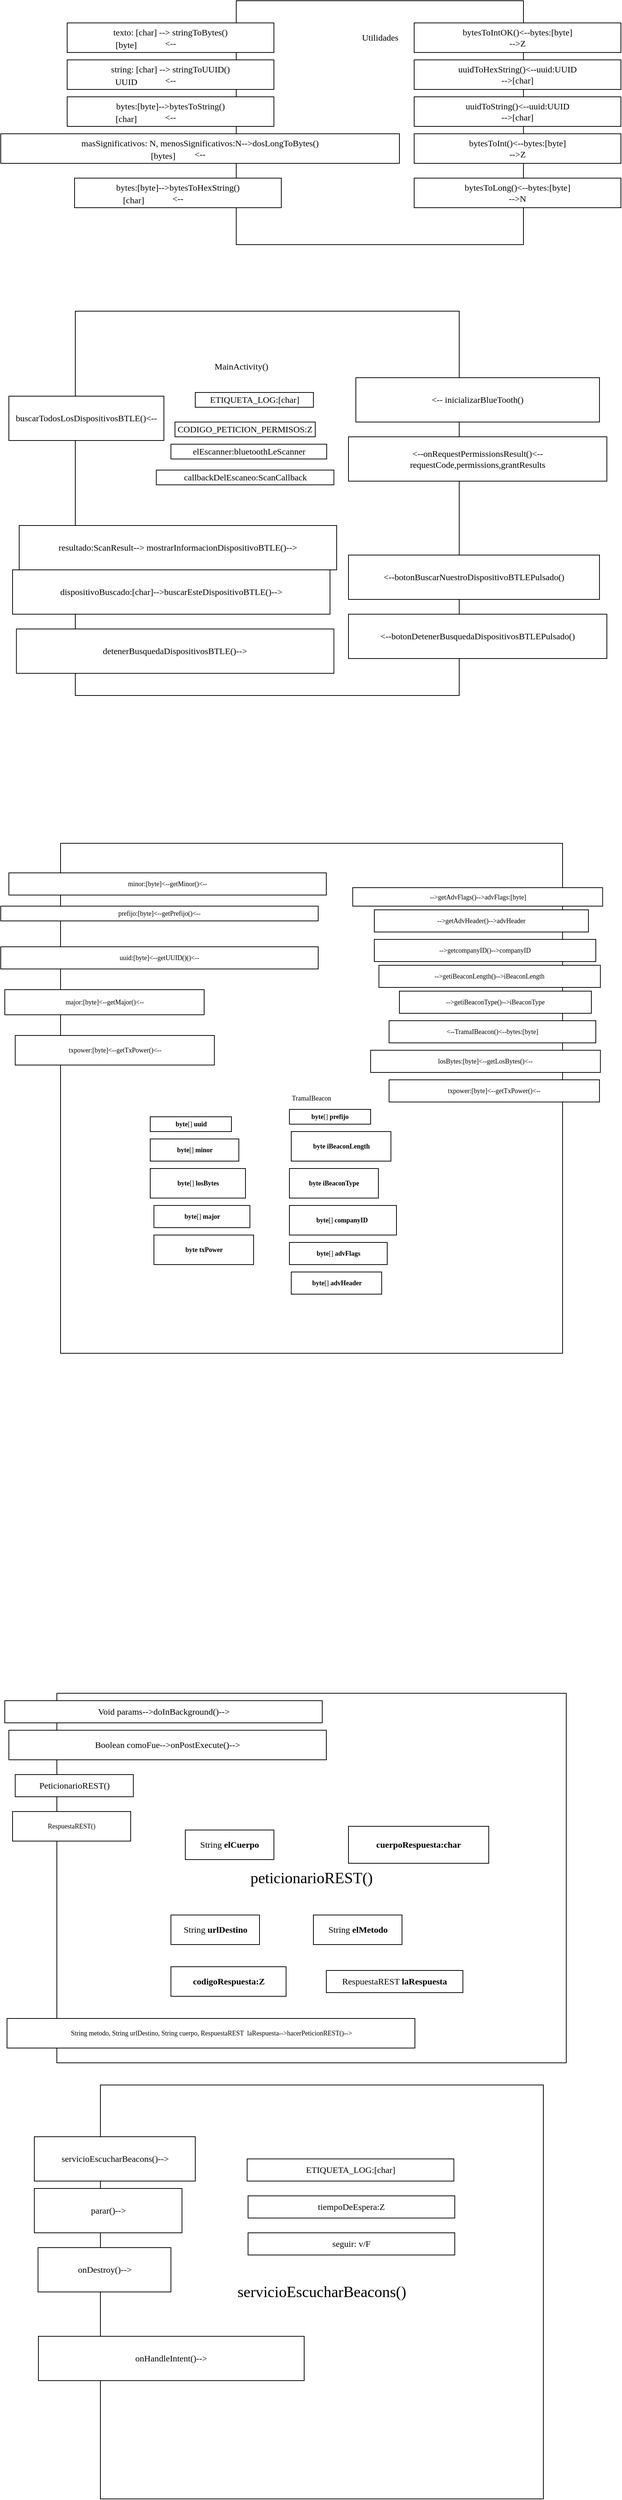 <mxfile version="15.4.0" type="device"><diagram id="sGb2-kgjWDvVE_BvxnT7" name="Page-1"><mxGraphModel dx="3333" dy="494" grid="1" gridSize="10" guides="1" tooltips="1" connect="1" arrows="1" fold="1" page="1" pageScale="1" pageWidth="827" pageHeight="1169" math="0" shadow="0"><root><mxCell id="0"/><mxCell id="1" parent="0"/><mxCell id="Pj0RJ7AQPnHs4wU2lc1F-1" value="" style="rounded=0;whiteSpace=wrap;html=1;fontFamily=Roboto Mono;fontSource=https%3A%2F%2Ffonts.googleapis.com%2Fcss%3Ffamily%3DRoboto%2BMono;" parent="1" vertex="1"><mxGeometry x="-2162" y="50" width="389" height="330" as="geometry"/></mxCell><mxCell id="Pj0RJ7AQPnHs4wU2lc1F-2" value="Utilidades" style="text;html=1;strokeColor=none;fillColor=none;align=center;verticalAlign=middle;whiteSpace=wrap;rounded=0;fontFamily=Roboto Mono;fontSource=https%3A%2F%2Ffonts.googleapis.com%2Fcss%3Ffamily%3DRoboto%2BMono;" parent="1" vertex="1"><mxGeometry x="-1987" y="90" width="40" height="20" as="geometry"/></mxCell><mxCell id="Pj0RJ7AQPnHs4wU2lc1F-3" value="&lt;font face=&quot;Roboto Mono&quot; data-font-src=&quot;https://fonts.googleapis.com/css?family=Roboto+Mono&quot;&gt;texto: [char] --&amp;gt; stringToBytes()&lt;br&gt;&amp;lt;--&lt;/font&gt;" style="rounded=0;whiteSpace=wrap;html=1;" parent="1" vertex="1"><mxGeometry x="-2391" y="80" width="280" height="40" as="geometry"/></mxCell><mxCell id="Pj0RJ7AQPnHs4wU2lc1F-4" value="[byte]" style="text;html=1;strokeColor=none;fillColor=none;align=center;verticalAlign=middle;whiteSpace=wrap;rounded=0;fontFamily=Roboto Mono;fontSource=https%3A%2F%2Ffonts.googleapis.com%2Fcss%3Ffamily%3DRoboto%2BMono;" parent="1" vertex="1"><mxGeometry x="-2331" y="100" width="40" height="20" as="geometry"/></mxCell><mxCell id="Pj0RJ7AQPnHs4wU2lc1F-5" value="&lt;font face=&quot;Roboto Mono&quot; data-font-src=&quot;https://fonts.googleapis.com/css?family=Roboto+Mono&quot;&gt;string: [char] --&amp;gt; stringToUUID()&lt;br&gt;&amp;lt;--&lt;/font&gt;" style="rounded=0;whiteSpace=wrap;html=1;" parent="1" vertex="1"><mxGeometry x="-2391" y="130" width="280" height="40" as="geometry"/></mxCell><mxCell id="Pj0RJ7AQPnHs4wU2lc1F-6" value="UUID" style="text;html=1;strokeColor=none;fillColor=none;align=center;verticalAlign=middle;whiteSpace=wrap;rounded=0;fontFamily=Roboto Mono;fontSource=https%3A%2F%2Ffonts.googleapis.com%2Fcss%3Ffamily%3DRoboto%2BMono;" parent="1" vertex="1"><mxGeometry x="-2331" y="150" width="40" height="20" as="geometry"/></mxCell><mxCell id="Pj0RJ7AQPnHs4wU2lc1F-7" value="bytes:[byte]--&amp;gt;bytesToString()&lt;br&gt;&amp;lt;--" style="rounded=0;whiteSpace=wrap;html=1;fontFamily=Roboto Mono;fontSource=https%3A%2F%2Ffonts.googleapis.com%2Fcss%3Ffamily%3DRoboto%2BMono;" parent="1" vertex="1"><mxGeometry x="-2391" y="180" width="280" height="40" as="geometry"/></mxCell><mxCell id="Pj0RJ7AQPnHs4wU2lc1F-8" value="[char]" style="text;html=1;strokeColor=none;fillColor=none;align=center;verticalAlign=middle;whiteSpace=wrap;rounded=0;fontFamily=Roboto Mono;fontSource=https%3A%2F%2Ffonts.googleapis.com%2Fcss%3Ffamily%3DRoboto%2BMono;" parent="1" vertex="1"><mxGeometry x="-2331" y="200" width="40" height="20" as="geometry"/></mxCell><mxCell id="Pj0RJ7AQPnHs4wU2lc1F-9" value="masSignificativos: N,&amp;nbsp;&lt;span style=&quot;background-color: rgb(255, 255, 255);&quot;&gt;menosSignificativos:N--&amp;gt;&lt;/span&gt;&lt;span style=&quot;background-color: rgb(255, 255, 255);&quot;&gt;dosLongToBytes()&lt;br&gt;&amp;lt;--&lt;br&gt;&lt;/span&gt;" style="rounded=0;whiteSpace=wrap;html=1;fontFamily=Roboto Mono;fontSource=https%3A%2F%2Ffonts.googleapis.com%2Fcss%3Ffamily%3DRoboto%2BMono;" parent="1" vertex="1"><mxGeometry x="-2481" y="230" width="540" height="40" as="geometry"/></mxCell><mxCell id="Pj0RJ7AQPnHs4wU2lc1F-10" value="[bytes]" style="text;html=1;strokeColor=none;fillColor=none;align=center;verticalAlign=middle;whiteSpace=wrap;rounded=0;fontFamily=Roboto Mono;fontSource=https%3A%2F%2Ffonts.googleapis.com%2Fcss%3Ffamily%3DRoboto%2BMono;" parent="1" vertex="1"><mxGeometry x="-2281" y="250" width="40" height="20" as="geometry"/></mxCell><mxCell id="Pj0RJ7AQPnHs4wU2lc1F-11" value="bytes:[byte]--&amp;gt;bytesToHexString()&lt;br&gt;&amp;lt;--" style="rounded=0;whiteSpace=wrap;html=1;fontFamily=Roboto Mono;fontSource=https%3A%2F%2Ffonts.googleapis.com%2Fcss%3Ffamily%3DRoboto%2BMono;" parent="1" vertex="1"><mxGeometry x="-2381" y="290" width="280" height="40" as="geometry"/></mxCell><mxCell id="Pj0RJ7AQPnHs4wU2lc1F-12" value="[char]" style="text;html=1;strokeColor=none;fillColor=none;align=center;verticalAlign=middle;whiteSpace=wrap;rounded=0;fontFamily=Roboto Mono;fontSource=https%3A%2F%2Ffonts.googleapis.com%2Fcss%3Ffamily%3DRoboto%2BMono;" parent="1" vertex="1"><mxGeometry x="-2321" y="310" width="40" height="20" as="geometry"/></mxCell><mxCell id="Pj0RJ7AQPnHs4wU2lc1F-13" value="&lt;font&gt;uuidToString()&amp;lt;--uuid:UUID&lt;br&gt;--&amp;gt;[char]&lt;br&gt;&lt;/font&gt;" style="rounded=0;whiteSpace=wrap;html=1;fontFamily=Roboto Mono;fontSource=https%3A%2F%2Ffonts.googleapis.com%2Fcss%3Ffamily%3DRoboto%2BMono;" parent="1" vertex="1"><mxGeometry x="-1921" y="180" width="280" height="40" as="geometry"/></mxCell><mxCell id="Pj0RJ7AQPnHs4wU2lc1F-14" value="&lt;font&gt;uuidToHexString()&amp;lt;--uuid:UUID&lt;br&gt;--&amp;gt;[char]&lt;br&gt;&lt;/font&gt;" style="rounded=0;whiteSpace=wrap;html=1;fontFamily=Roboto Mono;fontSource=https%3A%2F%2Ffonts.googleapis.com%2Fcss%3Ffamily%3DRoboto%2BMono;" parent="1" vertex="1"><mxGeometry x="-1921" y="130" width="280" height="40" as="geometry"/></mxCell><mxCell id="Pj0RJ7AQPnHs4wU2lc1F-15" value="&lt;font&gt;bytesToInt()&amp;lt;--bytes:[byte]&lt;br&gt;--&amp;gt;Z&lt;br&gt;&lt;/font&gt;" style="rounded=0;whiteSpace=wrap;html=1;fontFamily=Roboto Mono;fontSource=https%3A%2F%2Ffonts.googleapis.com%2Fcss%3Ffamily%3DRoboto%2BMono;" parent="1" vertex="1"><mxGeometry x="-1921" y="230" width="280" height="40" as="geometry"/></mxCell><mxCell id="Pj0RJ7AQPnHs4wU2lc1F-16" value="&lt;font&gt;bytesToLong()&amp;lt;--bytes:[byte]&lt;br&gt;--&amp;gt;N&lt;br&gt;&lt;/font&gt;" style="rounded=0;whiteSpace=wrap;html=1;fontFamily=Roboto Mono;fontSource=https%3A%2F%2Ffonts.googleapis.com%2Fcss%3Ffamily%3DRoboto%2BMono;" parent="1" vertex="1"><mxGeometry x="-1921" y="290" width="280" height="40" as="geometry"/></mxCell><mxCell id="Pj0RJ7AQPnHs4wU2lc1F-17" value="&lt;font&gt;bytesToIntOK()&amp;lt;--bytes:[byte]&lt;br&gt;--&amp;gt;Z&lt;br&gt;&lt;/font&gt;" style="rounded=0;whiteSpace=wrap;html=1;fontFamily=Roboto Mono;fontSource=https%3A%2F%2Ffonts.googleapis.com%2Fcss%3Ffamily%3DRoboto%2BMono;" parent="1" vertex="1"><mxGeometry x="-1921" y="80" width="280" height="40" as="geometry"/></mxCell><mxCell id="Pj0RJ7AQPnHs4wU2lc1F-18" value="" style="whiteSpace=wrap;html=1;aspect=fixed;fontFamily=Roboto Mono;fontSource=https%3A%2F%2Ffonts.googleapis.com%2Fcss%3Ffamily%3DRoboto%2BMono;" parent="1" vertex="1"><mxGeometry x="-2380" y="470" width="520" height="520" as="geometry"/></mxCell><mxCell id="Pj0RJ7AQPnHs4wU2lc1F-19" value="MainActivity()" style="text;html=1;strokeColor=none;fillColor=none;align=center;verticalAlign=middle;whiteSpace=wrap;rounded=0;fontFamily=Roboto Mono;fontSource=https%3A%2F%2Ffonts.googleapis.com%2Fcss%3Ffamily%3DRoboto%2BMono;" parent="1" vertex="1"><mxGeometry x="-2175" y="535" width="40" height="20" as="geometry"/></mxCell><mxCell id="Pj0RJ7AQPnHs4wU2lc1F-20" value="ETIQUETA_LOG:[char]" style="rounded=0;whiteSpace=wrap;html=1;fontFamily=Roboto Mono;fontSource=https%3A%2F%2Ffonts.googleapis.com%2Fcss%3Ffamily%3DRoboto%2BMono;" parent="1" vertex="1"><mxGeometry x="-2217.5" y="580" width="160" height="20" as="geometry"/></mxCell><mxCell id="Pj0RJ7AQPnHs4wU2lc1F-21" value="CODIGO_PETICION_PERMISOS:Z" style="rounded=0;whiteSpace=wrap;html=1;fontFamily=Roboto Mono;fontSource=https%3A%2F%2Ffonts.googleapis.com%2Fcss%3Ffamily%3DRoboto%2BMono;" parent="1" vertex="1"><mxGeometry x="-2245" y="620" width="190" height="20" as="geometry"/></mxCell><mxCell id="Pj0RJ7AQPnHs4wU2lc1F-22" value="elEscanner:bluetoothLeScanner" style="rounded=0;whiteSpace=wrap;html=1;fontFamily=Roboto Mono;fontSource=https%3A%2F%2Ffonts.googleapis.com%2Fcss%3Ffamily%3DRoboto%2BMono;" parent="1" vertex="1"><mxGeometry x="-2250.5" y="650" width="211" height="20" as="geometry"/></mxCell><mxCell id="Pj0RJ7AQPnHs4wU2lc1F-23" value="callbackDelEscaneo:ScanCallback" style="rounded=0;whiteSpace=wrap;html=1;fontFamily=Roboto Mono;fontSource=https%3A%2F%2Ffonts.googleapis.com%2Fcss%3Ffamily%3DRoboto%2BMono;" parent="1" vertex="1"><mxGeometry x="-2270.25" y="685" width="240.5" height="20" as="geometry"/></mxCell><mxCell id="Pj0RJ7AQPnHs4wU2lc1F-24" value="buscarTodosLosDispositivosBTLE()&amp;lt;--" style="rounded=0;whiteSpace=wrap;html=1;fontFamily=Roboto Mono;fontSource=https%3A%2F%2Ffonts.googleapis.com%2Fcss%3Ffamily%3DRoboto%2BMono;" parent="1" vertex="1"><mxGeometry x="-2470" y="585" width="210" height="60" as="geometry"/></mxCell><mxCell id="Pj0RJ7AQPnHs4wU2lc1F-25" value="resultado:ScanResult--&amp;gt;&amp;nbsp;&lt;span style=&quot;background-color: rgb(255 , 255 , 255) ; font-family: &amp;#34;consolas&amp;#34;&quot;&gt;mostrarInformacionDispositivoBTLE()--&amp;gt;&lt;/span&gt;" style="rounded=0;whiteSpace=wrap;html=1;fontFamily=Roboto Mono;fontSource=https%3A%2F%2Ffonts.googleapis.com%2Fcss%3Ffamily%3DRoboto%2BMono;" parent="1" vertex="1"><mxGeometry x="-2456" y="760" width="430" height="60" as="geometry"/></mxCell><mxCell id="Pj0RJ7AQPnHs4wU2lc1F-26" value="dispositivoBuscado:[char]--&amp;gt;buscarEsteDispositivoBTLE()--&amp;gt;" style="rounded=0;whiteSpace=wrap;html=1;fontFamily=Roboto Mono;fontSource=https%3A%2F%2Ffonts.googleapis.com%2Fcss%3Ffamily%3DRoboto%2BMono;" parent="1" vertex="1"><mxGeometry x="-2465" y="820" width="430" height="60" as="geometry"/></mxCell><mxCell id="Pj0RJ7AQPnHs4wU2lc1F-27" value="detenerBusquedaDispositivosBTLE()--&amp;gt;" style="rounded=0;whiteSpace=wrap;html=1;fontFamily=Roboto Mono;fontSource=https%3A%2F%2Ffonts.googleapis.com%2Fcss%3Ffamily%3DRoboto%2BMono;" parent="1" vertex="1"><mxGeometry x="-2459.75" y="900" width="430" height="60" as="geometry"/></mxCell><mxCell id="Pj0RJ7AQPnHs4wU2lc1F-28" value="&amp;lt;--&amp;nbsp;&lt;span style=&quot;background-color: rgb(255 , 255 , 255) ; font-family: &amp;#34;consolas&amp;#34;&quot;&gt;inicializarBlueTooth()&lt;/span&gt;" style="rounded=0;whiteSpace=wrap;html=1;fontFamily=Roboto Mono;fontSource=https%3A%2F%2Ffonts.googleapis.com%2Fcss%3Ffamily%3DRoboto%2BMono;" parent="1" vertex="1"><mxGeometry x="-2000" y="560" width="330" height="60" as="geometry"/></mxCell><mxCell id="Pj0RJ7AQPnHs4wU2lc1F-29" value="&amp;lt;--&lt;span style=&quot;background-color: rgb(255 , 255 , 255) ; font-family: &amp;#34;consolas&amp;#34;&quot;&gt;onRequestPermissionsResult()&amp;lt;--&lt;/span&gt;&lt;span style=&quot;background-color: rgb(255 , 255 , 255) ; font-family: &amp;#34;consolas&amp;#34;&quot;&gt;requestCode,&lt;/span&gt;&lt;span style=&quot;background-color: rgb(255 , 255 , 255) ; font-family: &amp;#34;consolas&amp;#34;&quot;&gt;permissions,&lt;/span&gt;&lt;span style=&quot;background-color: rgb(255 , 255 , 255) ; font-family: &amp;#34;consolas&amp;#34;&quot;&gt;grantResults&lt;/span&gt;" style="rounded=0;whiteSpace=wrap;html=1;fontFamily=Roboto Mono;fontSource=https%3A%2F%2Ffonts.googleapis.com%2Fcss%3Ffamily%3DRoboto%2BMono;" parent="1" vertex="1"><mxGeometry x="-2010" y="640" width="350" height="60" as="geometry"/></mxCell><mxCell id="Pj0RJ7AQPnHs4wU2lc1F-31" value="&amp;lt;--&lt;span style=&quot;background-color: rgb(255 , 255 , 255) ; font-family: &amp;#34;consolas&amp;#34;&quot;&gt;botonBuscarNuestroDispositivoBTLEPulsado()&lt;/span&gt;" style="rounded=0;whiteSpace=wrap;html=1;fontFamily=Roboto Mono;fontSource=https%3A%2F%2Ffonts.googleapis.com%2Fcss%3Ffamily%3DRoboto%2BMono;" parent="1" vertex="1"><mxGeometry x="-2010" y="800" width="340" height="60" as="geometry"/></mxCell><mxCell id="Pj0RJ7AQPnHs4wU2lc1F-32" value="&amp;lt;--&lt;span style=&quot;background-color: rgb(255, 255, 255);&quot;&gt;botonDetenerBusquedaDispositivosBTLEPulsado()&lt;/span&gt;" style="rounded=0;whiteSpace=wrap;html=1;fontFamily=Roboto Mono;fontSource=https%3A%2F%2Ffonts.googleapis.com%2Fcss%3Ffamily%3DRoboto%2BMono;" parent="1" vertex="1"><mxGeometry x="-2010" y="880" width="350" height="60" as="geometry"/></mxCell><mxCell id="Df4sDiyfv6X30IlGQ6Ps-1" value="&lt;pre style=&quot;background-color: rgb(255, 255, 255); font-size: 9px;&quot;&gt;&lt;font face=&quot;Roboto Mono&quot; data-font-src=&quot;https://fonts.googleapis.com/css?family=Roboto+Mono&quot; style=&quot;font-size: 9px;&quot;&gt;TramaIBeacon&lt;/font&gt;&lt;/pre&gt;" style="rounded=0;whiteSpace=wrap;html=1;fontFamily=Roboto Mono;fontSource=https%3A%2F%2Ffonts.googleapis.com%2Fcss%3Ffamily%3DRoboto%2BMono;fontSize=9;" parent="1" vertex="1"><mxGeometry x="-2400" y="1190" width="680" height="690" as="geometry"/></mxCell><mxCell id="Df4sDiyfv6X30IlGQ6Ps-2" value="prefijo:[byte]&amp;lt;--getPrefijo()&amp;lt;--" style="rounded=0;whiteSpace=wrap;html=1;fontFamily=Roboto Mono;fontSource=https%3A%2F%2Ffonts.googleapis.com%2Fcss%3Ffamily%3DRoboto%2BMono;fontSize=9;" parent="1" vertex="1"><mxGeometry x="-2481" y="1275" width="430" height="20" as="geometry"/></mxCell><mxCell id="Df4sDiyfv6X30IlGQ6Ps-3" value="uuid:[byte]&amp;lt;--&lt;span style=&quot;background-color: rgb(255, 255, 255); font-size: 9px;&quot;&gt;getUUID()&lt;/span&gt;&lt;span style=&quot;font-size: 9px;&quot;&gt;()&amp;lt;--&lt;/span&gt;" style="rounded=0;whiteSpace=wrap;html=1;fontFamily=Roboto Mono;fontSource=https%3A%2F%2Ffonts.googleapis.com%2Fcss%3Ffamily%3DRoboto%2BMono;fontSize=9;" parent="1" vertex="1"><mxGeometry x="-2481" y="1330" width="430" height="30" as="geometry"/></mxCell><mxCell id="Df4sDiyfv6X30IlGQ6Ps-4" value="major:[byte]&amp;lt;--&lt;span style=&quot;background-color: rgb(255, 255, 255); font-size: 9px;&quot;&gt;getMajor&lt;/span&gt;&lt;span style=&quot;font-size: 9px;&quot;&gt;()&amp;lt;--&lt;/span&gt;" style="rounded=0;whiteSpace=wrap;html=1;fontFamily=Roboto Mono;fontSource=https%3A%2F%2Ffonts.googleapis.com%2Fcss%3Ffamily%3DRoboto%2BMono;fontSize=9;" parent="1" vertex="1"><mxGeometry x="-2475.5" y="1388" width="270" height="34" as="geometry"/></mxCell><mxCell id="Df4sDiyfv6X30IlGQ6Ps-5" value="minor:[byte]&amp;lt;--&lt;span style=&quot;background-color: rgb(255, 255, 255); font-size: 9px;&quot;&gt;getMinor&lt;/span&gt;&lt;span style=&quot;font-size: 9px;&quot;&gt;()&amp;lt;--&lt;/span&gt;" style="rounded=0;whiteSpace=wrap;html=1;fontFamily=Roboto Mono;fontSource=https%3A%2F%2Ffonts.googleapis.com%2Fcss%3Ffamily%3DRoboto%2BMono;fontSize=9;" parent="1" vertex="1"><mxGeometry x="-2470" y="1230" width="430" height="30" as="geometry"/></mxCell><mxCell id="Df4sDiyfv6X30IlGQ6Ps-6" value="txpower:[byte]&amp;lt;--&lt;span style=&quot;background-color: rgb(255, 255, 255); font-size: 9px;&quot;&gt;getTxPower&lt;/span&gt;&lt;span style=&quot;font-size: 9px;&quot;&gt;()&amp;lt;--&lt;/span&gt;" style="rounded=0;whiteSpace=wrap;html=1;fontFamily=Roboto Mono;fontSource=https%3A%2F%2Ffonts.googleapis.com%2Fcss%3Ffamily%3DRoboto%2BMono;fontSize=9;" parent="1" vertex="1"><mxGeometry x="-2461.38" y="1450" width="269.75" height="40" as="geometry"/></mxCell><mxCell id="Df4sDiyfv6X30IlGQ6Ps-7" value="txpower:[byte]&amp;lt;--&lt;span style=&quot;background-color: rgb(255, 255, 255); font-size: 9px;&quot;&gt;getTxPower&lt;/span&gt;&lt;span style=&quot;font-size: 9px;&quot;&gt;()&amp;lt;--&lt;/span&gt;" style="rounded=0;whiteSpace=wrap;html=1;fontFamily=Roboto Mono;fontSource=https%3A%2F%2Ffonts.googleapis.com%2Fcss%3Ffamily%3DRoboto%2BMono;fontSize=9;" parent="1" vertex="1"><mxGeometry x="-1955" y="1510" width="285" height="30" as="geometry"/></mxCell><mxCell id="Df4sDiyfv6X30IlGQ6Ps-8" value="losBytes:[byte]&amp;lt;--&lt;span style=&quot;background-color: rgb(255, 255, 255); font-family: consolas; font-size: 9px;&quot;&gt;getLosBytes&lt;/span&gt;&lt;span style=&quot;font-size: 9px;&quot;&gt;()&amp;lt;--&lt;/span&gt;" style="rounded=0;whiteSpace=wrap;html=1;fontFamily=Roboto Mono;fontSource=https%3A%2F%2Ffonts.googleapis.com%2Fcss%3Ffamily%3DRoboto%2BMono;fontSize=9;" parent="1" vertex="1"><mxGeometry x="-1980" y="1470" width="311.25" height="30" as="geometry"/></mxCell><mxCell id="Df4sDiyfv6X30IlGQ6Ps-9" value="&lt;pre style=&quot;background-color: rgb(255, 255, 255); font-size: 9px;&quot;&gt;&lt;pre style=&quot;font-size: 9px;&quot;&gt;&lt;pre style=&quot;font-size: 9px;&quot;&gt;&lt;pre style=&quot;font-size: 9px;&quot;&gt;&lt;font face=&quot;Roboto Mono&quot; data-font-src=&quot;https://fonts.googleapis.com/css?family=Roboto+Mono&quot; style=&quot;font-size: 9px;&quot;&gt;&lt;span style=&quot;font-weight: bold; font-size: 9px;&quot;&gt;byte&lt;/span&gt;[] &lt;span style=&quot;font-weight: bold; font-size: 9px;&quot;&gt;prefijo&lt;/span&gt;&lt;/font&gt;&lt;/pre&gt;&lt;/pre&gt;&lt;/pre&gt;&lt;/pre&gt;" style="rounded=0;whiteSpace=wrap;html=1;fontFamily=Roboto Mono;fontSource=https%3A%2F%2Ffonts.googleapis.com%2Fcss%3Ffamily%3DRoboto%2BMono;fontSize=9;" parent="1" vertex="1"><mxGeometry x="-2090" y="1550" width="110" height="20" as="geometry"/></mxCell><mxCell id="Df4sDiyfv6X30IlGQ6Ps-10" value="&lt;pre style=&quot;background-color: rgb(255, 255, 255); font-size: 9px;&quot;&gt;&lt;pre style=&quot;font-size: 9px;&quot;&gt;&lt;pre style=&quot;font-size: 9px;&quot;&gt;&lt;pre style=&quot;font-size: 9px;&quot;&gt;&lt;pre style=&quot;font-size: 9px;&quot;&gt;&lt;font face=&quot;Roboto Mono&quot; data-font-src=&quot;https://fonts.googleapis.com/css?family=Roboto+Mono&quot; style=&quot;font-size: 9px;&quot;&gt;&lt;span style=&quot;font-weight: bold; font-size: 9px;&quot;&gt;byte&lt;/span&gt;[] &lt;span style=&quot;font-weight: bold; font-size: 9px;&quot;&gt;uuid&lt;/span&gt;&lt;/font&gt;&lt;/pre&gt;&lt;/pre&gt;&lt;/pre&gt;&lt;/pre&gt;&lt;/pre&gt;" style="rounded=0;whiteSpace=wrap;html=1;fontFamily=Roboto Mono;fontSource=https%3A%2F%2Ffonts.googleapis.com%2Fcss%3Ffamily%3DRoboto%2BMono;fontSize=9;" parent="1" vertex="1"><mxGeometry x="-2278.5" y="1560" width="110" height="20" as="geometry"/></mxCell><mxCell id="Df4sDiyfv6X30IlGQ6Ps-11" value="&lt;pre style=&quot;background-color: rgb(255, 255, 255); font-size: 9px;&quot;&gt;&lt;pre style=&quot;font-size: 9px;&quot;&gt;&lt;pre style=&quot;font-size: 9px;&quot;&gt;&lt;pre style=&quot;font-size: 9px;&quot;&gt;&lt;pre style=&quot;font-size: 9px;&quot;&gt;&lt;pre style=&quot;font-size: 9px;&quot;&gt;&lt;font face=&quot;Roboto Mono&quot; data-font-src=&quot;https://fonts.googleapis.com/css?family=Roboto+Mono&quot; style=&quot;font-size: 9px;&quot;&gt;&lt;span style=&quot;font-weight: bold; font-size: 9px;&quot;&gt;byte&lt;/span&gt;[] &lt;span style=&quot;font-weight: bold; font-size: 9px;&quot;&gt;minor&lt;/span&gt;&lt;/font&gt;&lt;/pre&gt;&lt;/pre&gt;&lt;/pre&gt;&lt;/pre&gt;&lt;/pre&gt;&lt;/pre&gt;" style="rounded=0;whiteSpace=wrap;html=1;fontFamily=Roboto Mono;fontSource=https%3A%2F%2Ffonts.googleapis.com%2Fcss%3Ffamily%3DRoboto%2BMono;fontSize=9;" parent="1" vertex="1"><mxGeometry x="-2278.5" y="1590" width="120" height="30" as="geometry"/></mxCell><mxCell id="Df4sDiyfv6X30IlGQ6Ps-12" value="&lt;pre style=&quot;background-color: rgb(255, 255, 255); font-size: 9px;&quot;&gt;&lt;pre style=&quot;font-size: 9px;&quot;&gt;&lt;pre style=&quot;font-size: 9px;&quot;&gt;&lt;pre style=&quot;font-size: 9px;&quot;&gt;&lt;pre style=&quot;font-size: 9px;&quot;&gt;&lt;pre style=&quot;font-size: 9px;&quot;&gt;&lt;font face=&quot;Roboto Mono&quot; data-font-src=&quot;https://fonts.googleapis.com/css?family=Roboto+Mono&quot; style=&quot;font-size: 9px;&quot;&gt;&lt;span style=&quot;font-weight: bold; font-size: 9px;&quot;&gt;byte &lt;/span&gt;&lt;span style=&quot;font-weight: bold; font-size: 9px;&quot;&gt;txPower&lt;/span&gt;&lt;/font&gt;&lt;/pre&gt;&lt;/pre&gt;&lt;/pre&gt;&lt;/pre&gt;&lt;/pre&gt;&lt;/pre&gt;" style="rounded=0;whiteSpace=wrap;html=1;fontFamily=Roboto Mono;fontSource=https%3A%2F%2Ffonts.googleapis.com%2Fcss%3Ffamily%3DRoboto%2BMono;fontSize=9;" parent="1" vertex="1"><mxGeometry x="-2273.5" y="1720" width="135" height="40" as="geometry"/></mxCell><mxCell id="Df4sDiyfv6X30IlGQ6Ps-13" value="&lt;pre style=&quot;background-color: rgb(255, 255, 255); font-size: 9px;&quot;&gt;&lt;pre style=&quot;font-size: 9px;&quot;&gt;&lt;pre style=&quot;font-size: 9px;&quot;&gt;&lt;pre style=&quot;font-size: 9px;&quot;&gt;&lt;pre style=&quot;font-size: 9px;&quot;&gt;&lt;pre style=&quot;font-size: 9px;&quot;&gt;&lt;font face=&quot;Roboto Mono&quot; data-font-src=&quot;https://fonts.googleapis.com/css?family=Roboto+Mono&quot; style=&quot;font-size: 9px;&quot;&gt;&lt;span style=&quot;font-weight: bold; font-size: 9px;&quot;&gt;byte&lt;/span&gt;[] &lt;span style=&quot;font-weight: bold; font-size: 9px;&quot;&gt;losBytes&lt;/span&gt;&lt;/font&gt;&lt;/pre&gt;&lt;/pre&gt;&lt;/pre&gt;&lt;/pre&gt;&lt;/pre&gt;&lt;/pre&gt;" style="rounded=0;whiteSpace=wrap;html=1;fontFamily=Roboto Mono;fontSource=https%3A%2F%2Ffonts.googleapis.com%2Fcss%3Ffamily%3DRoboto%2BMono;fontSize=9;" parent="1" vertex="1"><mxGeometry x="-2278.5" y="1630" width="129" height="40" as="geometry"/></mxCell><mxCell id="Df4sDiyfv6X30IlGQ6Ps-14" value="&lt;pre style=&quot;background-color: rgb(255, 255, 255); font-size: 9px;&quot;&gt;&lt;pre style=&quot;font-size: 9px;&quot;&gt;&lt;pre style=&quot;font-size: 9px;&quot;&gt;&lt;pre style=&quot;font-size: 9px;&quot;&gt;&lt;pre style=&quot;font-size: 9px;&quot;&gt;&lt;font face=&quot;Roboto Mono&quot; data-font-src=&quot;https://fonts.googleapis.com/css?family=Roboto+Mono&quot; style=&quot;font-size: 9px;&quot;&gt;&lt;span style=&quot;font-weight: bold; font-size: 9px;&quot;&gt;byte&lt;/span&gt;[] &lt;span style=&quot;font-weight: bold; font-size: 9px;&quot;&gt;advFlags&lt;/span&gt;&lt;/font&gt;&lt;/pre&gt;&lt;/pre&gt;&lt;/pre&gt;&lt;/pre&gt;&lt;/pre&gt;" style="rounded=0;whiteSpace=wrap;html=1;fontFamily=Roboto Mono;fontSource=https%3A%2F%2Ffonts.googleapis.com%2Fcss%3Ffamily%3DRoboto%2BMono;fontSize=9;" parent="1" vertex="1"><mxGeometry x="-2090" y="1730" width="132.5" height="30" as="geometry"/></mxCell><mxCell id="Df4sDiyfv6X30IlGQ6Ps-15" value="&lt;pre style=&quot;background-color: rgb(255, 255, 255); font-size: 9px;&quot;&gt;&lt;pre style=&quot;font-size: 9px;&quot;&gt;&lt;pre style=&quot;font-size: 9px;&quot;&gt;&lt;pre style=&quot;font-size: 9px;&quot;&gt;&lt;pre style=&quot;font-size: 9px;&quot;&gt;&lt;font face=&quot;Roboto Mono&quot; data-font-src=&quot;https://fonts.googleapis.com/css?family=Roboto+Mono&quot; style=&quot;font-size: 9px;&quot;&gt;&lt;span style=&quot;font-weight: bold; font-size: 9px;&quot;&gt;byte&lt;/span&gt;[] &lt;span style=&quot;font-weight: bold; font-size: 9px;&quot;&gt;advHeader&lt;/span&gt;&lt;/font&gt;&lt;/pre&gt;&lt;/pre&gt;&lt;/pre&gt;&lt;/pre&gt;&lt;/pre&gt;" style="rounded=0;whiteSpace=wrap;html=1;fontFamily=Roboto Mono;fontSource=https%3A%2F%2Ffonts.googleapis.com%2Fcss%3Ffamily%3DRoboto%2BMono;fontSize=9;" parent="1" vertex="1"><mxGeometry x="-2087.5" y="1770" width="122.5" height="30" as="geometry"/></mxCell><mxCell id="Df4sDiyfv6X30IlGQ6Ps-16" value="&lt;pre style=&quot;background-color: rgb(255, 255, 255); font-size: 9px;&quot;&gt;&lt;pre style=&quot;font-size: 9px;&quot;&gt;&lt;pre style=&quot;font-size: 9px;&quot;&gt;&lt;pre style=&quot;font-size: 9px;&quot;&gt;&lt;pre style=&quot;font-size: 9px;&quot;&gt;&lt;font face=&quot;Roboto Mono&quot; data-font-src=&quot;https://fonts.googleapis.com/css?family=Roboto+Mono&quot; style=&quot;font-size: 9px;&quot;&gt;&lt;span style=&quot;font-weight: bold; font-size: 9px;&quot;&gt;byte&lt;/span&gt;[] &lt;span style=&quot;font-weight: bold; font-size: 9px;&quot;&gt;companyID &lt;/span&gt;&lt;/font&gt;&lt;/pre&gt;&lt;/pre&gt;&lt;/pre&gt;&lt;/pre&gt;&lt;/pre&gt;" style="rounded=0;whiteSpace=wrap;html=1;fontFamily=Roboto Mono;fontSource=https%3A%2F%2Ffonts.googleapis.com%2Fcss%3Ffamily%3DRoboto%2BMono;fontSize=9;" parent="1" vertex="1"><mxGeometry x="-2090" y="1680" width="145" height="40" as="geometry"/></mxCell><mxCell id="Df4sDiyfv6X30IlGQ6Ps-17" value="&lt;pre style=&quot;background-color: rgb(255, 255, 255); font-size: 9px;&quot;&gt;&lt;pre style=&quot;font-size: 9px;&quot;&gt;&lt;pre style=&quot;font-size: 9px;&quot;&gt;&lt;pre style=&quot;font-size: 9px;&quot;&gt;&lt;pre style=&quot;font-size: 9px;&quot;&gt;&lt;font face=&quot;Roboto Mono&quot; data-font-src=&quot;https://fonts.googleapis.com/css?family=Roboto+Mono&quot; style=&quot;font-size: 9px;&quot;&gt;&lt;span style=&quot;font-weight: bold; font-size: 9px;&quot;&gt;byte &lt;/span&gt;&lt;span style=&quot;font-weight: bold; font-size: 9px;&quot;&gt;iBeaconType&lt;/span&gt;&lt;/font&gt;&lt;/pre&gt;&lt;/pre&gt;&lt;/pre&gt;&lt;/pre&gt;&lt;/pre&gt;" style="rounded=0;whiteSpace=wrap;html=1;fontFamily=Roboto Mono;fontSource=https%3A%2F%2Ffonts.googleapis.com%2Fcss%3Ffamily%3DRoboto%2BMono;fontSize=9;" parent="1" vertex="1"><mxGeometry x="-2090" y="1630" width="120.5" height="40" as="geometry"/></mxCell><mxCell id="Df4sDiyfv6X30IlGQ6Ps-18" value="&lt;pre style=&quot;background-color: rgb(255, 255, 255); font-size: 9px;&quot;&gt;&lt;pre style=&quot;font-size: 9px;&quot;&gt;&lt;pre style=&quot;font-size: 9px;&quot;&gt;&lt;pre style=&quot;font-size: 9px;&quot;&gt;&lt;pre style=&quot;font-size: 9px;&quot;&gt;&lt;pre style=&quot;font-size: 9px;&quot;&gt;&lt;font face=&quot;Roboto Mono&quot; data-font-src=&quot;https://fonts.googleapis.com/css?family=Roboto+Mono&quot; style=&quot;font-size: 9px;&quot;&gt;&lt;span style=&quot;font-weight: bold; font-size: 9px;&quot;&gt;byte &lt;/span&gt;&lt;span style=&quot;font-weight: bold; font-size: 9px;&quot;&gt;iBeaconLength&lt;/span&gt;&lt;/font&gt;&lt;/pre&gt;&lt;/pre&gt;&lt;/pre&gt;&lt;/pre&gt;&lt;/pre&gt;&lt;/pre&gt;" style="rounded=0;whiteSpace=wrap;html=1;fontFamily=Roboto Mono;fontSource=https%3A%2F%2Ffonts.googleapis.com%2Fcss%3Ffamily%3DRoboto%2BMono;fontSize=9;" parent="1" vertex="1"><mxGeometry x="-2087.5" y="1580" width="135" height="40" as="geometry"/></mxCell><mxCell id="Df4sDiyfv6X30IlGQ6Ps-20" value="&lt;pre style=&quot;background-color: rgb(255, 255, 255); font-size: 9px;&quot;&gt;&lt;pre style=&quot;font-size: 9px;&quot;&gt;&lt;pre style=&quot;font-size: 9px;&quot;&gt;&lt;pre style=&quot;font-size: 9px;&quot;&gt;&lt;pre style=&quot;font-size: 9px;&quot;&gt;&lt;pre style=&quot;font-size: 9px;&quot;&gt;&lt;font face=&quot;Roboto Mono&quot; data-font-src=&quot;https://fonts.googleapis.com/css?family=Roboto+Mono&quot; style=&quot;font-size: 9px;&quot;&gt;&lt;span style=&quot;font-weight: bold; font-size: 9px;&quot;&gt;byte&lt;/span&gt;[] &lt;span style=&quot;font-weight: bold; font-size: 9px;&quot;&gt;major&lt;/span&gt;&lt;/font&gt;&lt;/pre&gt;&lt;/pre&gt;&lt;/pre&gt;&lt;/pre&gt;&lt;/pre&gt;&lt;/pre&gt;" style="rounded=0;whiteSpace=wrap;html=1;fontFamily=Roboto Mono;fontSource=https%3A%2F%2Ffonts.googleapis.com%2Fcss%3Ffamily%3DRoboto%2BMono;fontSize=9;" parent="1" vertex="1"><mxGeometry x="-2273.5" y="1680" width="130" height="30" as="geometry"/></mxCell><mxCell id="Df4sDiyfv6X30IlGQ6Ps-22" value="--&amp;gt;getAdvFlags()--&amp;gt;advFlags:[byte]" style="rounded=0;whiteSpace=wrap;html=1;fontFamily=Roboto Mono;fontSource=https%3A%2F%2Ffonts.googleapis.com%2Fcss%3Ffamily%3DRoboto%2BMono;fontSize=9;" parent="1" vertex="1"><mxGeometry x="-2004.25" y="1250" width="338.5" height="25" as="geometry"/></mxCell><mxCell id="Df4sDiyfv6X30IlGQ6Ps-23" value="--&amp;gt;getAdvHeader()--&amp;gt;advHeader" style="rounded=0;whiteSpace=wrap;html=1;fontFamily=Roboto Mono;fontSource=https%3A%2F%2Ffonts.googleapis.com%2Fcss%3Ffamily%3DRoboto%2BMono;fontSize=9;" parent="1" vertex="1"><mxGeometry x="-1975" y="1280" width="290" height="30" as="geometry"/></mxCell><mxCell id="Df4sDiyfv6X30IlGQ6Ps-24" value="--&amp;gt;getcompanyID()--&amp;gt;companyID" style="rounded=0;whiteSpace=wrap;html=1;fontFamily=Roboto Mono;fontSource=https%3A%2F%2Ffonts.googleapis.com%2Fcss%3Ffamily%3DRoboto%2BMono;fontSize=9;" parent="1" vertex="1"><mxGeometry x="-1975" y="1320" width="300" height="30" as="geometry"/></mxCell><mxCell id="Df4sDiyfv6X30IlGQ6Ps-25" value="--&amp;gt;getiBeaconLength()--&amp;gt;iBeaconLength" style="rounded=0;whiteSpace=wrap;html=1;fontFamily=Roboto Mono;fontSource=https%3A%2F%2Ffonts.googleapis.com%2Fcss%3Ffamily%3DRoboto%2BMono;fontSize=9;" parent="1" vertex="1"><mxGeometry x="-1968.75" y="1355" width="300" height="30" as="geometry"/></mxCell><mxCell id="Df4sDiyfv6X30IlGQ6Ps-26" value="--&amp;gt;getiBeaconType()--&amp;gt;iBeaconType" style="rounded=0;whiteSpace=wrap;html=1;fontFamily=Roboto Mono;fontSource=https%3A%2F%2Ffonts.googleapis.com%2Fcss%3Ffamily%3DRoboto%2BMono;fontSize=9;" parent="1" vertex="1"><mxGeometry x="-1941" y="1390" width="260" height="30" as="geometry"/></mxCell><mxCell id="Df4sDiyfv6X30IlGQ6Ps-27" value="&amp;lt;--TramaIBeacon()&amp;lt;--bytes:[byte]" style="rounded=0;whiteSpace=wrap;html=1;fontFamily=Roboto Mono;fontSource=https%3A%2F%2Ffonts.googleapis.com%2Fcss%3Ffamily%3DRoboto%2BMono;fontSize=9;" parent="1" vertex="1"><mxGeometry x="-1955" y="1430" width="280" height="30" as="geometry"/></mxCell><mxCell id="Df4sDiyfv6X30IlGQ6Ps-28" value="&lt;pre style=&quot;background-color: rgb(255 , 255 , 255)&quot;&gt;&lt;font face=&quot;Roboto Mono&quot; data-font-src=&quot;https://fonts.googleapis.com/css?family=Roboto+Mono&quot;&gt;&lt;span style=&quot;font-size: 21px&quot;&gt;peticionarioREST()&lt;/span&gt;&lt;/font&gt;&lt;/pre&gt;" style="rounded=0;whiteSpace=wrap;html=1;fontFamily=Roboto Mono;fontSource=https%3A%2F%2Ffonts.googleapis.com%2Fcss%3Ffamily%3DRoboto%2BMono;" parent="1" vertex="1"><mxGeometry x="-2405" y="2340" width="690" height="500" as="geometry"/></mxCell><mxCell id="Df4sDiyfv6X30IlGQ6Ps-29" value="&lt;pre style=&quot;background-color: rgb(255 , 255 , 255)&quot;&gt;&lt;font face=&quot;Roboto Mono&quot; data-font-src=&quot;https://fonts.googleapis.com/css?family=Roboto+Mono&quot;&gt;String &lt;span style=&quot;font-weight: bold&quot;&gt;elMetodo&lt;/span&gt;&lt;/font&gt;&lt;/pre&gt;" style="rounded=0;whiteSpace=wrap;html=1;fontFamily=Roboto Mono;fontSource=https%3A%2F%2Ffonts.googleapis.com%2Fcss%3Ffamily%3DRoboto%2BMono;" parent="1" vertex="1"><mxGeometry x="-2057.5" y="2640" width="120" height="40" as="geometry"/></mxCell><mxCell id="Df4sDiyfv6X30IlGQ6Ps-30" value="&lt;pre style=&quot;background-color: rgb(255 , 255 , 255)&quot;&gt;&lt;pre&gt;&lt;font face=&quot;Roboto Mono&quot; data-font-src=&quot;https://fonts.googleapis.com/css?family=Roboto+Mono&quot;&gt;String &lt;span style=&quot;font-weight: bold&quot;&gt;urlDestino&lt;/span&gt;&lt;/font&gt;&lt;/pre&gt;&lt;/pre&gt;" style="rounded=0;whiteSpace=wrap;html=1;fontFamily=Roboto Mono;fontSource=https%3A%2F%2Ffonts.googleapis.com%2Fcss%3Ffamily%3DRoboto%2BMono;" parent="1" vertex="1"><mxGeometry x="-2250.5" y="2640" width="120" height="40" as="geometry"/></mxCell><mxCell id="Df4sDiyfv6X30IlGQ6Ps-31" value="&lt;pre style=&quot;background-color: rgb(255 , 255 , 255)&quot;&gt;&lt;pre&gt;&lt;pre&gt;&lt;font face=&quot;Roboto Mono&quot; data-font-src=&quot;https://fonts.googleapis.com/css?family=Roboto+Mono&quot;&gt;String &lt;span style=&quot;font-weight: bold&quot;&gt;elCuerpo&lt;/span&gt;&lt;/font&gt;&lt;/pre&gt;&lt;/pre&gt;&lt;/pre&gt;" style="rounded=0;whiteSpace=wrap;html=1;fontFamily=Roboto Mono;fontSource=https%3A%2F%2Ffonts.googleapis.com%2Fcss%3Ffamily%3DRoboto%2BMono;" parent="1" vertex="1"><mxGeometry x="-2231" y="2525" width="120" height="40" as="geometry"/></mxCell><mxCell id="Df4sDiyfv6X30IlGQ6Ps-32" value="&lt;pre style=&quot;background-color: rgb(255 , 255 , 255)&quot;&gt;&lt;pre&gt;&lt;pre&gt;&lt;pre&gt;&lt;font face=&quot;Roboto Mono&quot; data-font-src=&quot;https://fonts.googleapis.com/css?family=Roboto+Mono&quot;&gt;RespuestaREST &lt;span style=&quot;font-weight: bold&quot;&gt;laRespuesta&lt;/span&gt;&lt;/font&gt;&lt;/pre&gt;&lt;/pre&gt;&lt;/pre&gt;&lt;/pre&gt;" style="rounded=0;whiteSpace=wrap;html=1;fontFamily=Roboto Mono;fontSource=https%3A%2F%2Ffonts.googleapis.com%2Fcss%3Ffamily%3DRoboto%2BMono;" parent="1" vertex="1"><mxGeometry x="-2040" y="2715" width="185" height="30" as="geometry"/></mxCell><mxCell id="Df4sDiyfv6X30IlGQ6Ps-33" value="&lt;pre style=&quot;background-color: rgb(255 , 255 , 255)&quot;&gt;&lt;pre&gt;&lt;pre&gt;&lt;pre&gt;&lt;pre&gt;&lt;span style=&quot;font-weight: bold&quot;&gt;&lt;font face=&quot;Roboto Mono&quot; data-font-src=&quot;https://fonts.googleapis.com/css?family=Roboto+Mono&quot;&gt;codigoRespuesta:Z&lt;/font&gt;&lt;/span&gt;&lt;/pre&gt;&lt;/pre&gt;&lt;/pre&gt;&lt;/pre&gt;&lt;/pre&gt;" style="rounded=0;whiteSpace=wrap;html=1;fontFamily=Roboto Mono;fontSource=https%3A%2F%2Ffonts.googleapis.com%2Fcss%3Ffamily%3DRoboto%2BMono;" parent="1" vertex="1"><mxGeometry x="-2250.5" y="2710" width="156" height="40" as="geometry"/></mxCell><mxCell id="Df4sDiyfv6X30IlGQ6Ps-34" value="&lt;pre style=&quot;background-color: rgb(255 , 255 , 255)&quot;&gt;&lt;pre&gt;&lt;pre&gt;&lt;pre&gt;&lt;pre&gt;&lt;span style=&quot;font-weight: bold&quot;&gt;&lt;font face=&quot;Roboto Mono&quot; data-font-src=&quot;https://fonts.googleapis.com/css?family=Roboto+Mono&quot;&gt;cuerpoRespuesta:char&lt;/font&gt;&lt;/span&gt;&lt;/pre&gt;&lt;/pre&gt;&lt;/pre&gt;&lt;/pre&gt;&lt;/pre&gt;" style="rounded=0;whiteSpace=wrap;html=1;fontFamily=Roboto Mono;fontSource=https%3A%2F%2Ffonts.googleapis.com%2Fcss%3Ffamily%3DRoboto%2BMono;" parent="1" vertex="1"><mxGeometry x="-2010" y="2520" width="190" height="50" as="geometry"/></mxCell><mxCell id="Df4sDiyfv6X30IlGQ6Ps-35" value="&lt;pre style=&quot;background-color: rgb(255, 255, 255); font-size: 9px;&quot;&gt;&lt;pre style=&quot;font-size: 9px;&quot;&gt;&lt;pre style=&quot;font-size: 9px;&quot;&gt;&lt;pre style=&quot;font-size: 9px;&quot;&gt;&lt;font face=&quot;Roboto Mono&quot; data-font-src=&quot;https://fonts.googleapis.com/css?family=Roboto+Mono&quot; style=&quot;font-size: 9px;&quot;&gt;String metodo, String urlDestino, String cuerpo, RespuestaREST  laRespuesta--&amp;gt;hacerPeticionREST()--&amp;gt;&lt;/font&gt;&lt;/pre&gt;&lt;/pre&gt;&lt;/pre&gt;&lt;/pre&gt;" style="rounded=0;whiteSpace=wrap;html=1;fontFamily=Roboto Mono;fontSource=https%3A%2F%2Ffonts.googleapis.com%2Fcss%3Ffamily%3DRoboto%2BMono;fontSize=9;" parent="1" vertex="1"><mxGeometry x="-2472.5" y="2780" width="552.5" height="40" as="geometry"/></mxCell><mxCell id="Df4sDiyfv6X30IlGQ6Ps-36" value="&lt;pre style=&quot;background-color: rgb(255, 255, 255); font-size: 9px;&quot;&gt;&lt;font face=&quot;Roboto Mono&quot; data-font-src=&quot;https://fonts.googleapis.com/css?family=Roboto+Mono&quot; style=&quot;font-size: 9px;&quot;&gt;RespuestaREST()&lt;/font&gt;&lt;/pre&gt;" style="rounded=0;whiteSpace=wrap;html=1;fontFamily=Roboto Mono;fontSource=https%3A%2F%2Ffonts.googleapis.com%2Fcss%3Ffamily%3DRoboto%2BMono;fontSize=9;" parent="1" vertex="1"><mxGeometry x="-2465" y="2500" width="160" height="40" as="geometry"/></mxCell><mxCell id="Df4sDiyfv6X30IlGQ6Ps-37" value="&lt;pre style=&quot;background-color: rgb(255 , 255 , 255)&quot;&gt;&lt;pre style=&quot;font-family: &amp;#34;consolas&amp;#34;&quot;&gt;PeticionarioREST()&lt;/pre&gt;&lt;/pre&gt;" style="rounded=0;whiteSpace=wrap;html=1;fontFamily=Roboto Mono;fontSource=https%3A%2F%2Ffonts.googleapis.com%2Fcss%3Ffamily%3DRoboto%2BMono;" parent="1" vertex="1"><mxGeometry x="-2461.38" y="2450" width="160" height="30" as="geometry"/></mxCell><mxCell id="Df4sDiyfv6X30IlGQ6Ps-38" value="&lt;pre style=&quot;background-color: rgb(255 , 255 , 255)&quot;&gt;&lt;pre style=&quot;font-family: &amp;#34;consolas&amp;#34;&quot;&gt;&lt;span style=&quot;font-family: &amp;#34;consolas&amp;#34;&quot;&gt;Void params&lt;/span&gt;--&amp;gt;doInBackground()--&amp;gt;&lt;/pre&gt;&lt;/pre&gt;" style="rounded=0;whiteSpace=wrap;html=1;fontFamily=Roboto Mono;fontSource=https%3A%2F%2Ffonts.googleapis.com%2Fcss%3Ffamily%3DRoboto%2BMono;" parent="1" vertex="1"><mxGeometry x="-2475.5" y="2350" width="430" height="30" as="geometry"/></mxCell><mxCell id="Df4sDiyfv6X30IlGQ6Ps-39" value="&lt;pre style=&quot;background-color: rgb(255 , 255 , 255)&quot;&gt;&lt;pre style=&quot;font-family: &amp;#34;consolas&amp;#34;&quot;&gt;&lt;span style=&quot;font-family: &amp;#34;consolas&amp;#34;&quot;&gt;Boolean comoFue&lt;/span&gt;--&amp;gt;onPostExecute()--&amp;gt;&lt;/pre&gt;&lt;/pre&gt;" style="rounded=0;whiteSpace=wrap;html=1;fontFamily=Roboto Mono;fontSource=https%3A%2F%2Ffonts.googleapis.com%2Fcss%3Ffamily%3DRoboto%2BMono;" parent="1" vertex="1"><mxGeometry x="-2470" y="2390" width="430" height="40" as="geometry"/></mxCell><mxCell id="Df4sDiyfv6X30IlGQ6Ps-40" value="&lt;font style=&quot;font-size: 21px&quot;&gt;servicioEscucharBeacons()&lt;/font&gt;" style="rounded=0;whiteSpace=wrap;html=1;fontFamily=Roboto Mono;fontSource=https%3A%2F%2Ffonts.googleapis.com%2Fcss%3Ffamily%3DRoboto%2BMono;" parent="1" vertex="1"><mxGeometry x="-2346" y="2870" width="600" height="560" as="geometry"/></mxCell><mxCell id="Df4sDiyfv6X30IlGQ6Ps-41" value="servicioEscucharBeacons()--&amp;gt;" style="rounded=0;whiteSpace=wrap;html=1;fontFamily=Roboto Mono;fontSource=https%3A%2F%2Ffonts.googleapis.com%2Fcss%3Ffamily%3DRoboto%2BMono;" parent="1" vertex="1"><mxGeometry x="-2435.5" y="2940" width="218" height="60" as="geometry"/></mxCell><mxCell id="Df4sDiyfv6X30IlGQ6Ps-42" value="parar()--&amp;gt;" style="rounded=0;whiteSpace=wrap;html=1;fontFamily=Roboto Mono;fontSource=https%3A%2F%2Ffonts.googleapis.com%2Fcss%3Ffamily%3DRoboto%2BMono;" parent="1" vertex="1"><mxGeometry x="-2435.5" y="3010" width="200" height="60" as="geometry"/></mxCell><mxCell id="Df4sDiyfv6X30IlGQ6Ps-43" value="onDestroy()--&amp;gt;" style="rounded=0;whiteSpace=wrap;html=1;fontFamily=Roboto Mono;fontSource=https%3A%2F%2Ffonts.googleapis.com%2Fcss%3Ffamily%3DRoboto%2BMono;" parent="1" vertex="1"><mxGeometry x="-2430.5" y="3090" width="180" height="60" as="geometry"/></mxCell><mxCell id="Df4sDiyfv6X30IlGQ6Ps-44" value="onHandleIntent()--&amp;gt;&lt;span style=&quot;color: rgba(0 , 0 , 0 , 0) ; font-family: monospace ; font-size: 0px&quot;&gt;%3CmxGraphModel%3E%3Croot%3E%3CmxCell%20id%3D%220%22%2F%3E%3CmxCell%20id%3D%221%22%20parent%3D%220%22%2F%3E%3CmxCell%20id%3D%222%22%20value%3D%22onDestroy()--%26amp%3Bgt%3B%22%20style%3D%22rounded%3D0%3BwhiteSpace%3Dwrap%3Bhtml%3D1%3BfontFamily%3DRoboto%20Mono%3BfontSource%3Dhttps%253A%252F%252Ffonts.googleapis.com%252Fcss%253Ffamily%253DRoboto%252BMono%3B%22%20vertex%3D%221%22%20parent%3D%221%22%3E%3CmxGeometry%20x%3D%22-810%22%20y%3D%223280%22%20width%3D%22360%22%20height%3D%2260%22%20as%3D%22geometry%22%2F%3E%3C%2FmxCell%3E%3C%2Froot%3E%3C%2FmxGraphModel%3E&lt;/span&gt;" style="rounded=0;whiteSpace=wrap;html=1;fontFamily=Roboto Mono;fontSource=https%3A%2F%2Ffonts.googleapis.com%2Fcss%3Ffamily%3DRoboto%2BMono;" parent="1" vertex="1"><mxGeometry x="-2430" y="3210" width="360" height="60" as="geometry"/></mxCell><mxCell id="Df4sDiyfv6X30IlGQ6Ps-45" value="ETIQUETA_LOG:[char]" style="rounded=0;whiteSpace=wrap;html=1;fontFamily=Roboto Mono;fontSource=https%3A%2F%2Ffonts.googleapis.com%2Fcss%3Ffamily%3DRoboto%2BMono;" parent="1" vertex="1"><mxGeometry x="-2147.25" y="2970" width="280" height="30" as="geometry"/></mxCell><mxCell id="Df4sDiyfv6X30IlGQ6Ps-46" value="tiempoDeEspera:Z" style="rounded=0;whiteSpace=wrap;html=1;fontFamily=Roboto Mono;fontSource=https%3A%2F%2Ffonts.googleapis.com%2Fcss%3Ffamily%3DRoboto%2BMono;" parent="1" vertex="1"><mxGeometry x="-2146" y="3020" width="280" height="30" as="geometry"/></mxCell><mxCell id="Df4sDiyfv6X30IlGQ6Ps-47" value="seguir: v/F" style="rounded=0;whiteSpace=wrap;html=1;fontFamily=Roboto Mono;fontSource=https%3A%2F%2Ffonts.googleapis.com%2Fcss%3Ffamily%3DRoboto%2BMono;" parent="1" vertex="1"><mxGeometry x="-2146" y="3070" width="280" height="30" as="geometry"/></mxCell></root></mxGraphModel></diagram></mxfile>